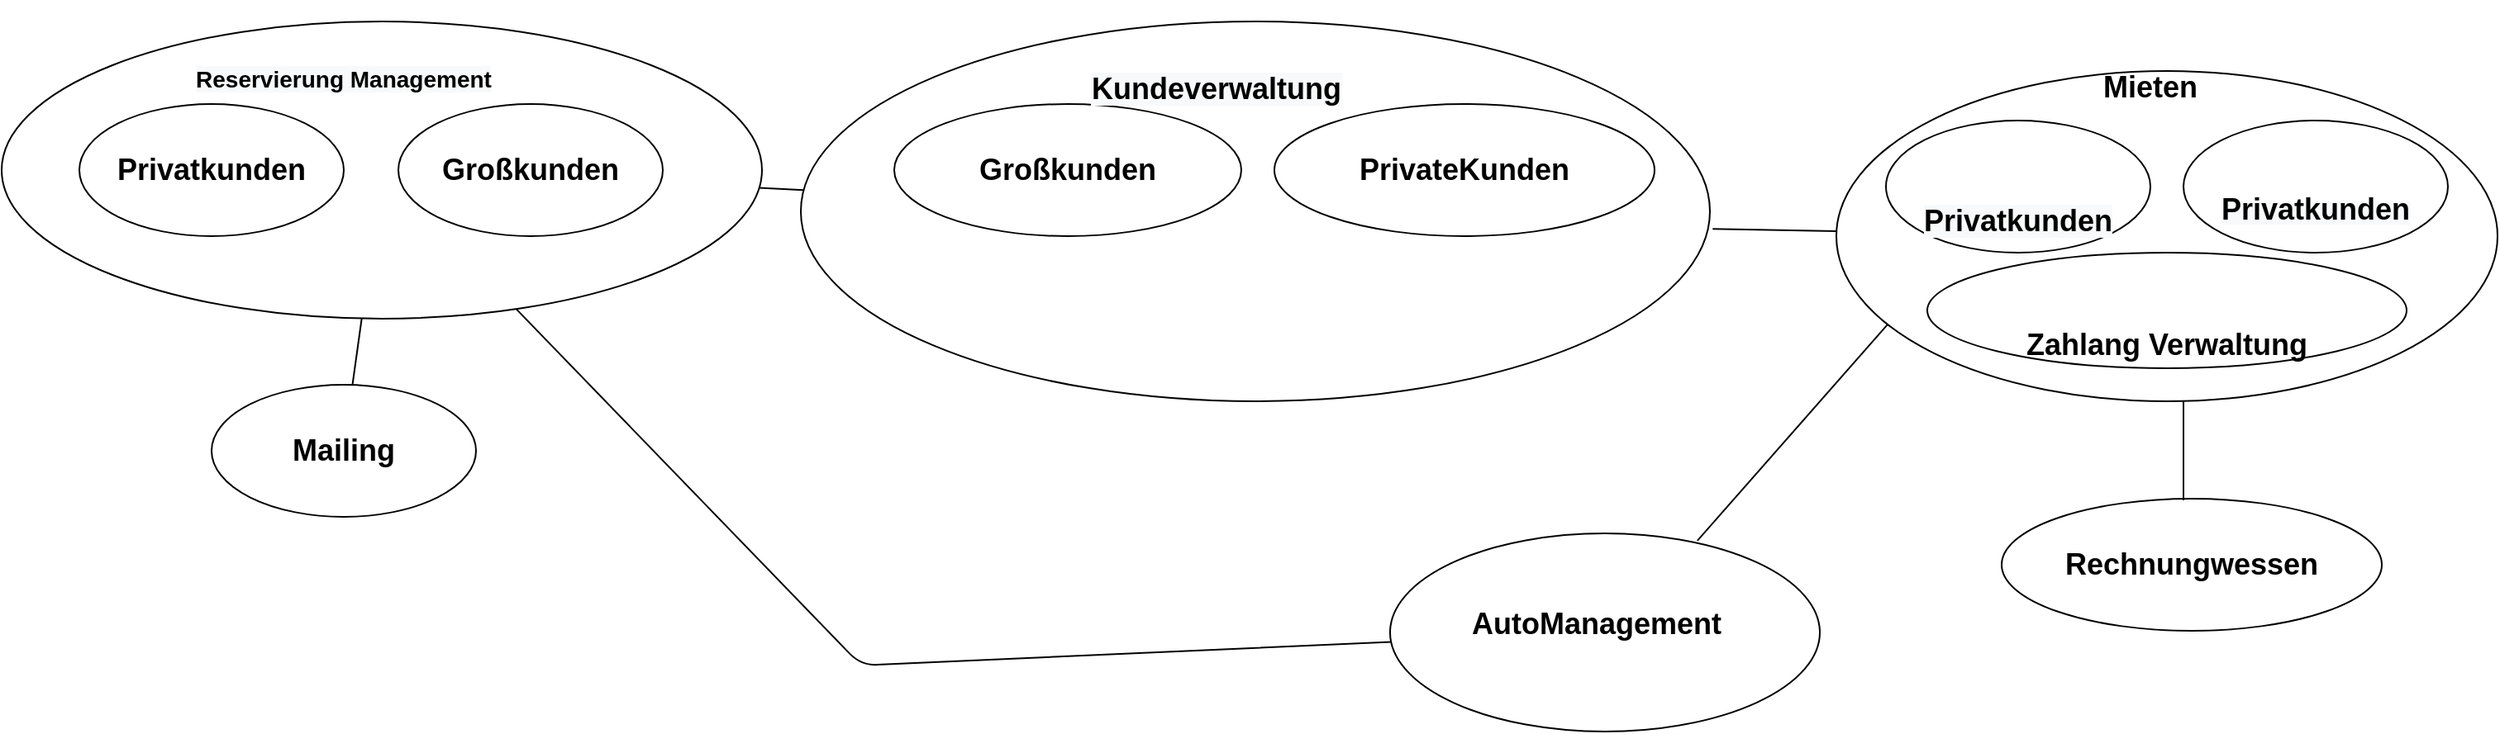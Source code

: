 <mxfile version="13.9.9" type="device"><diagram id="U9t0e_afNfmynsARk1mL" name="Page-1"><mxGraphModel dx="2112" dy="1750" grid="1" gridSize="10" guides="1" tooltips="1" connect="1" arrows="1" fold="1" page="1" pageScale="1" pageWidth="827" pageHeight="1169" math="0" shadow="0"><root><mxCell id="0"/><mxCell id="1" parent="0"/><mxCell id="o-hL2Wabrm0EAAbr2CGY-1" value="" style="ellipse;whiteSpace=wrap;html=1;" vertex="1" parent="1"><mxGeometry x="-136.5" y="-30" width="550" height="230" as="geometry"/></mxCell><mxCell id="o-hL2Wabrm0EAAbr2CGY-2" value="" style="ellipse;whiteSpace=wrap;html=1;" vertex="1" parent="1"><mxGeometry x="220" y="280" width="260" height="120" as="geometry"/></mxCell><mxCell id="o-hL2Wabrm0EAAbr2CGY-4" value="" style="ellipse;whiteSpace=wrap;html=1;" vertex="1" parent="1"><mxGeometry x="490" width="400" height="200" as="geometry"/></mxCell><mxCell id="o-hL2Wabrm0EAAbr2CGY-6" value="&lt;b&gt;&lt;font style=&quot;font-size: 18px&quot;&gt;Großkunden&lt;/font&gt;&lt;/b&gt;" style="ellipse;whiteSpace=wrap;html=1;" vertex="1" parent="1"><mxGeometry x="-80" y="20" width="210" height="80" as="geometry"/></mxCell><mxCell id="o-hL2Wabrm0EAAbr2CGY-7" value="&lt;b&gt;&lt;font style=&quot;font-size: 18px&quot;&gt;PrivateKunden&lt;/font&gt;&lt;/b&gt;" style="ellipse;whiteSpace=wrap;html=1;" vertex="1" parent="1"><mxGeometry x="150" y="20" width="230" height="80" as="geometry"/></mxCell><mxCell id="o-hL2Wabrm0EAAbr2CGY-15" value="&lt;font style=&quot;font-size: 18px&quot;&gt;&lt;b&gt;&lt;br&gt;&lt;br&gt;&lt;span style=&quot;color: rgb(0 , 0 , 0) ; font-family: &amp;#34;helvetica&amp;#34; ; font-style: normal ; letter-spacing: normal ; text-align: center ; text-indent: 0px ; text-transform: none ; word-spacing: 0px ; background-color: rgb(248 , 249 , 250) ; display: inline ; float: none&quot;&gt;Kundeverwaltung&lt;/span&gt;&lt;br&gt;&lt;/b&gt;&lt;/font&gt;" style="text;html=1;strokeColor=none;fillColor=none;align=center;verticalAlign=middle;whiteSpace=wrap;rounded=0;" vertex="1" parent="1"><mxGeometry x="10" y="-20" width="210" height="20" as="geometry"/></mxCell><mxCell id="o-hL2Wabrm0EAAbr2CGY-17" value="" style="ellipse;whiteSpace=wrap;html=1;" vertex="1" parent="1"><mxGeometry x="-620" y="-30" width="460" height="180" as="geometry"/></mxCell><mxCell id="o-hL2Wabrm0EAAbr2CGY-18" value="&lt;b&gt;&lt;br&gt;&lt;br&gt;&lt;span style=&quot;color: rgb(0 , 0 , 0) ; font-family: &amp;#34;helvetica&amp;#34; ; font-size: 14px ; font-style: normal ; letter-spacing: normal ; text-align: center ; text-indent: 0px ; text-transform: none ; word-spacing: 0px ; background-color: rgb(248 , 249 , 250) ; display: inline ; float: none&quot;&gt;Reservierung Management&lt;/span&gt;&lt;br&gt;&lt;/b&gt;" style="text;html=1;strokeColor=none;fillColor=none;align=center;verticalAlign=middle;whiteSpace=wrap;rounded=0;" vertex="1" parent="1"><mxGeometry x="-548" y="-20" width="270" height="20" as="geometry"/></mxCell><mxCell id="o-hL2Wabrm0EAAbr2CGY-19" value="&lt;font style=&quot;font-size: 18px&quot;&gt;&lt;b&gt;Privatkunden&lt;br&gt;&lt;/b&gt;&lt;/font&gt;" style="ellipse;whiteSpace=wrap;html=1;" vertex="1" parent="1"><mxGeometry x="-573" y="20" width="160" height="80" as="geometry"/></mxCell><mxCell id="o-hL2Wabrm0EAAbr2CGY-20" value="&lt;font style=&quot;font-size: 18px&quot;&gt;&lt;b&gt;Großkunden&lt;/b&gt;&lt;/font&gt;" style="ellipse;whiteSpace=wrap;html=1;" vertex="1" parent="1"><mxGeometry x="-380" y="20" width="160" height="80" as="geometry"/></mxCell><mxCell id="o-hL2Wabrm0EAAbr2CGY-21" value="&lt;font style=&quot;font-size: 18px&quot;&gt;&lt;b&gt;Mieten&lt;/b&gt;&lt;/font&gt;" style="text;html=1;strokeColor=none;fillColor=none;align=center;verticalAlign=middle;whiteSpace=wrap;rounded=0;" vertex="1" parent="1"><mxGeometry x="650" width="60" height="20" as="geometry"/></mxCell><mxCell id="o-hL2Wabrm0EAAbr2CGY-22" value="&lt;font style=&quot;font-size: 18px&quot;&gt;&lt;b&gt;&lt;br&gt;&lt;br&gt;&lt;span style=&quot;color: rgb(0 , 0 , 0) ; font-family: &amp;#34;helvetica&amp;#34; ; font-style: normal ; letter-spacing: normal ; text-align: center ; text-indent: 0px ; text-transform: none ; word-spacing: 0px ; background-color: rgb(248 , 249 , 250) ; display: inline ; float: none&quot;&gt;Privatkunden&lt;/span&gt;&lt;/b&gt;&lt;br&gt;&lt;/font&gt;" style="ellipse;whiteSpace=wrap;html=1;" vertex="1" parent="1"><mxGeometry x="520" y="30" width="160" height="80" as="geometry"/></mxCell><mxCell id="o-hL2Wabrm0EAAbr2CGY-23" value="&lt;br&gt;&lt;br&gt;&lt;span style=&quot;color: rgb(0 , 0 , 0) ; font-family: &amp;#34;helvetica&amp;#34; ; font-style: normal ; letter-spacing: normal ; text-align: center ; text-indent: 0px ; text-transform: none ; word-spacing: 0px ; background-color: rgb(248 , 249 , 250) ; display: inline ; float: none&quot;&gt;&lt;b&gt;&lt;font style=&quot;font-size: 18px&quot;&gt;Privatkunden&lt;/font&gt;&lt;/b&gt;&lt;/span&gt;&lt;br&gt;" style="ellipse;whiteSpace=wrap;html=1;" vertex="1" parent="1"><mxGeometry x="700" y="30" width="160" height="80" as="geometry"/></mxCell><mxCell id="o-hL2Wabrm0EAAbr2CGY-25" value="&lt;font style=&quot;font-size: 18px&quot;&gt;&lt;b&gt;AutoManagement&lt;/b&gt;&lt;/font&gt;" style="text;html=1;strokeColor=none;fillColor=none;align=center;verticalAlign=middle;whiteSpace=wrap;rounded=0;" vertex="1" parent="1"><mxGeometry x="290" y="320" width="110" height="30" as="geometry"/></mxCell><mxCell id="o-hL2Wabrm0EAAbr2CGY-26" value="&lt;span style=&quot;font-size: 18px&quot;&gt;&lt;b&gt;Rechnungwessen&lt;/b&gt;&lt;/span&gt;" style="ellipse;whiteSpace=wrap;html=1;" vertex="1" parent="1"><mxGeometry x="590" y="259" width="230" height="80" as="geometry"/></mxCell><mxCell id="o-hL2Wabrm0EAAbr2CGY-30" value="" style="endArrow=none;html=1;" edge="1" parent="1" source="o-hL2Wabrm0EAAbr2CGY-17" target="o-hL2Wabrm0EAAbr2CGY-2"><mxGeometry width="50" height="50" relative="1" as="geometry"><mxPoint x="30" y="200" as="sourcePoint"/><mxPoint x="80" y="150" as="targetPoint"/><Array as="points"><mxPoint x="-100" y="360"/></Array></mxGeometry></mxCell><mxCell id="o-hL2Wabrm0EAAbr2CGY-33" value="" style="endArrow=none;html=1;exitX=1.003;exitY=0.546;exitDx=0;exitDy=0;exitPerimeter=0;" edge="1" parent="1" source="o-hL2Wabrm0EAAbr2CGY-1"><mxGeometry width="50" height="50" relative="1" as="geometry"><mxPoint x="452" y="147" as="sourcePoint"/><mxPoint x="490" y="97" as="targetPoint"/></mxGeometry></mxCell><mxCell id="o-hL2Wabrm0EAAbr2CGY-34" value="&lt;b&gt;&lt;font style=&quot;font-size: 18px&quot;&gt;&lt;br&gt;&lt;br&gt;&lt;font face=&quot;helvetica&quot;&gt;Zahlang Verwaltung&lt;/font&gt;&lt;/font&gt;&lt;/b&gt;" style="ellipse;whiteSpace=wrap;html=1;" vertex="1" parent="1"><mxGeometry x="545" y="110" width="290" height="70" as="geometry"/></mxCell><mxCell id="o-hL2Wabrm0EAAbr2CGY-35" value="" style="endArrow=none;html=1;" edge="1" parent="1"><mxGeometry width="50" height="50" relative="1" as="geometry"><mxPoint x="700" y="260" as="sourcePoint"/><mxPoint x="700" y="200" as="targetPoint"/></mxGeometry></mxCell><mxCell id="o-hL2Wabrm0EAAbr2CGY-36" value="" style="endArrow=none;html=1;entryX=0.063;entryY=0.768;entryDx=0;entryDy=0;entryPerimeter=0;" edge="1" parent="1"><mxGeometry width="50" height="50" relative="1" as="geometry"><mxPoint x="405.907" y="284.408" as="sourcePoint"/><mxPoint x="520.94" y="153.6" as="targetPoint"/></mxGeometry></mxCell><mxCell id="o-hL2Wabrm0EAAbr2CGY-37" value="&lt;font style=&quot;font-size: 18px&quot;&gt;&lt;b&gt;Mailing&lt;/b&gt;&lt;/font&gt;" style="ellipse;whiteSpace=wrap;html=1;" vertex="1" parent="1"><mxGeometry x="-493" y="190" width="160" height="80" as="geometry"/></mxCell><mxCell id="o-hL2Wabrm0EAAbr2CGY-40" value="" style="endArrow=none;html=1;" edge="1" parent="1" source="o-hL2Wabrm0EAAbr2CGY-37" target="o-hL2Wabrm0EAAbr2CGY-17"><mxGeometry width="50" height="50" relative="1" as="geometry"><mxPoint x="-230" y="190" as="sourcePoint"/><mxPoint x="-180" y="140" as="targetPoint"/></mxGeometry></mxCell><mxCell id="o-hL2Wabrm0EAAbr2CGY-41" value="" style="endArrow=none;html=1;" edge="1" parent="1" source="o-hL2Wabrm0EAAbr2CGY-17" target="o-hL2Wabrm0EAAbr2CGY-1"><mxGeometry width="50" height="50" relative="1" as="geometry"><mxPoint x="-200" y="170" as="sourcePoint"/><mxPoint x="-150" y="120" as="targetPoint"/></mxGeometry></mxCell></root></mxGraphModel></diagram></mxfile>